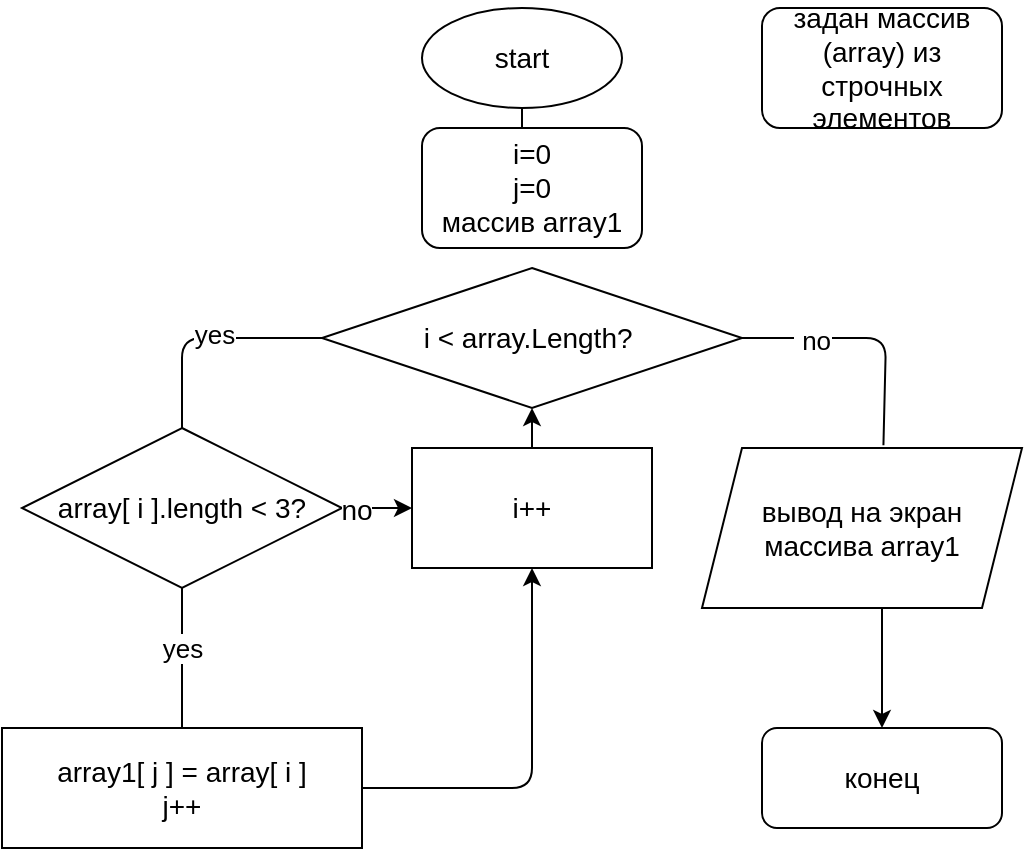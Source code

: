 <mxfile>
    <diagram id="61BKsy9LQkAfLYWqBqOR" name="Страница 1">
        <mxGraphModel dx="540" dy="478" grid="1" gridSize="10" guides="1" tooltips="1" connect="1" arrows="1" fold="1" page="1" pageScale="1" pageWidth="827" pageHeight="1169" math="0" shadow="0">
            <root>
                <mxCell id="0"/>
                <mxCell id="1" parent="0"/>
                <mxCell id="2" value="&lt;font style=&quot;font-size: 14px&quot;&gt;start&lt;/font&gt;" style="ellipse;whiteSpace=wrap;html=1;" vertex="1" parent="1">
                    <mxGeometry x="250" y="10" width="100" height="50" as="geometry"/>
                </mxCell>
                <mxCell id="3" value="&lt;font style=&quot;font-size: 14px&quot;&gt;задан массив (array) из строчных элементов&lt;/font&gt;" style="rounded=1;whiteSpace=wrap;html=1;" vertex="1" parent="1">
                    <mxGeometry x="420" y="10" width="120" height="60" as="geometry"/>
                </mxCell>
                <mxCell id="4" value="&lt;font style=&quot;font-size: 14px&quot;&gt;i=0&lt;br&gt;j=0&lt;br&gt;массив array1&lt;/font&gt;" style="rounded=1;whiteSpace=wrap;html=1;" vertex="1" parent="1">
                    <mxGeometry x="250" y="70" width="110" height="60" as="geometry"/>
                </mxCell>
                <mxCell id="5" value="&lt;font style=&quot;font-size: 14px&quot;&gt;i &amp;lt; array.Length?&amp;nbsp;&lt;/font&gt;" style="rhombus;whiteSpace=wrap;html=1;" vertex="1" parent="1">
                    <mxGeometry x="200" y="140" width="210" height="70" as="geometry"/>
                </mxCell>
                <mxCell id="6" value="" style="endArrow=none;html=1;entryX=0;entryY=0.5;entryDx=0;entryDy=0;exitX=0.5;exitY=0;exitDx=0;exitDy=0;" edge="1" parent="1" source="7" target="5">
                    <mxGeometry width="50" height="50" relative="1" as="geometry">
                        <mxPoint x="90" y="220" as="sourcePoint"/>
                        <mxPoint x="300" y="190" as="targetPoint"/>
                        <Array as="points">
                            <mxPoint x="130" y="175"/>
                        </Array>
                    </mxGeometry>
                </mxCell>
                <mxCell id="8" value="yes" style="edgeLabel;html=1;align=center;verticalAlign=middle;resizable=0;points=[];fontSize=13;" vertex="1" connectable="0" parent="6">
                    <mxGeometry x="0.058" y="2" relative="1" as="geometry">
                        <mxPoint as="offset"/>
                    </mxGeometry>
                </mxCell>
                <mxCell id="7" value="&lt;font style=&quot;font-size: 14px&quot;&gt;array[ i ].length &amp;lt; 3?&lt;/font&gt;" style="rhombus;whiteSpace=wrap;html=1;" vertex="1" parent="1">
                    <mxGeometry x="50" y="220" width="160" height="80" as="geometry"/>
                </mxCell>
                <mxCell id="9" value="" style="endArrow=none;html=1;entryX=0.5;entryY=1;entryDx=0;entryDy=0;exitX=0.5;exitY=0;exitDx=0;exitDy=0;" edge="1" parent="1" source="11" target="7">
                    <mxGeometry width="50" height="50" relative="1" as="geometry">
                        <mxPoint x="90" y="340" as="sourcePoint"/>
                        <mxPoint x="300" y="190" as="targetPoint"/>
                        <Array as="points">
                            <mxPoint x="130" y="320"/>
                        </Array>
                    </mxGeometry>
                </mxCell>
                <mxCell id="25" value="yes" style="edgeLabel;html=1;align=center;verticalAlign=middle;resizable=0;points=[];fontSize=13;" vertex="1" connectable="0" parent="9">
                    <mxGeometry x="0.143" relative="1" as="geometry">
                        <mxPoint as="offset"/>
                    </mxGeometry>
                </mxCell>
                <mxCell id="11" value="&lt;font style=&quot;font-size: 14px&quot;&gt;array1[ j ] = array[ i ]&lt;br&gt;j++&lt;/font&gt;" style="rounded=0;whiteSpace=wrap;html=1;" vertex="1" parent="1">
                    <mxGeometry x="40" y="370" width="180" height="60" as="geometry"/>
                </mxCell>
                <mxCell id="13" value="&lt;font style=&quot;font-size: 14px&quot;&gt;конец&lt;/font&gt;" style="rounded=1;whiteSpace=wrap;html=1;" vertex="1" parent="1">
                    <mxGeometry x="420" y="370" width="120" height="50" as="geometry"/>
                </mxCell>
                <mxCell id="16" value="&lt;font style=&quot;font-size: 14px&quot;&gt;i++&lt;/font&gt;" style="rounded=0;whiteSpace=wrap;html=1;" vertex="1" parent="1">
                    <mxGeometry x="245" y="230" width="120" height="60" as="geometry"/>
                </mxCell>
                <mxCell id="12" value="&lt;font style=&quot;font-size: 14px&quot;&gt;вывод на экран массива array1&lt;/font&gt;" style="shape=parallelogram;perimeter=parallelogramPerimeter;whiteSpace=wrap;html=1;fixedSize=1;" vertex="1" parent="1">
                    <mxGeometry x="390" y="230" width="160" height="80" as="geometry"/>
                </mxCell>
                <mxCell id="17" value="" style="edgeStyle=none;html=1;endArrow=none;entryX=0.567;entryY=-0.017;entryDx=0;entryDy=0;entryPerimeter=0;exitX=1;exitY=0.5;exitDx=0;exitDy=0;" edge="1" parent="1" source="5" target="12">
                    <mxGeometry relative="1" as="geometry">
                        <mxPoint x="410" y="175" as="sourcePoint"/>
                        <mxPoint x="480" y="330" as="targetPoint"/>
                        <Array as="points">
                            <mxPoint x="482" y="175"/>
                        </Array>
                    </mxGeometry>
                </mxCell>
                <mxCell id="18" value="&amp;nbsp;no" style="edgeLabel;html=1;align=center;verticalAlign=middle;resizable=0;points=[];fontSize=13;" vertex="1" connectable="0" parent="17">
                    <mxGeometry x="-0.448" y="-1" relative="1" as="geometry">
                        <mxPoint as="offset"/>
                    </mxGeometry>
                </mxCell>
                <mxCell id="20" value="" style="endArrow=classic;html=1;exitX=0.5;exitY=0;exitDx=0;exitDy=0;entryX=0.5;entryY=1;entryDx=0;entryDy=0;" edge="1" parent="1" source="16" target="5">
                    <mxGeometry width="50" height="50" relative="1" as="geometry">
                        <mxPoint x="250" y="230" as="sourcePoint"/>
                        <mxPoint x="300" y="220" as="targetPoint"/>
                    </mxGeometry>
                </mxCell>
                <mxCell id="21" value="" style="endArrow=classic;html=1;exitX=1;exitY=0.5;exitDx=0;exitDy=0;entryX=0;entryY=0.5;entryDx=0;entryDy=0;" edge="1" parent="1" source="7" target="16">
                    <mxGeometry width="50" height="50" relative="1" as="geometry">
                        <mxPoint x="250" y="230" as="sourcePoint"/>
                        <mxPoint x="300" y="180" as="targetPoint"/>
                    </mxGeometry>
                </mxCell>
                <mxCell id="26" value="no" style="edgeLabel;html=1;align=center;verticalAlign=middle;resizable=0;points=[];fontSize=14;" vertex="1" connectable="0" parent="21">
                    <mxGeometry x="-0.595" y="-1" relative="1" as="geometry">
                        <mxPoint as="offset"/>
                    </mxGeometry>
                </mxCell>
                <mxCell id="22" value="" style="endArrow=classic;html=1;entryX=0.5;entryY=0;entryDx=0;entryDy=0;" edge="1" parent="1" target="13">
                    <mxGeometry width="50" height="50" relative="1" as="geometry">
                        <mxPoint x="480" y="310" as="sourcePoint"/>
                        <mxPoint x="390" y="330" as="targetPoint"/>
                    </mxGeometry>
                </mxCell>
                <mxCell id="23" value="" style="endArrow=none;html=1;entryX=0.5;entryY=1;entryDx=0;entryDy=0;" edge="1" parent="1" target="2">
                    <mxGeometry width="50" height="50" relative="1" as="geometry">
                        <mxPoint x="300" y="70" as="sourcePoint"/>
                        <mxPoint x="240" y="40" as="targetPoint"/>
                    </mxGeometry>
                </mxCell>
                <mxCell id="24" value="" style="endArrow=none;html=1;exitX=0.5;exitY=1;exitDx=0;exitDy=0;" edge="1" parent="1" source="4">
                    <mxGeometry width="50" height="50" relative="1" as="geometry">
                        <mxPoint x="250" y="220" as="sourcePoint"/>
                        <mxPoint x="305" y="130" as="targetPoint"/>
                    </mxGeometry>
                </mxCell>
                <mxCell id="29" value="" style="endArrow=classic;html=1;fontSize=13;exitX=1;exitY=0.5;exitDx=0;exitDy=0;entryX=0.5;entryY=1;entryDx=0;entryDy=0;" edge="1" parent="1" source="11" target="16">
                    <mxGeometry width="50" height="50" relative="1" as="geometry">
                        <mxPoint x="245" y="420" as="sourcePoint"/>
                        <mxPoint x="320" y="360" as="targetPoint"/>
                        <Array as="points">
                            <mxPoint x="305" y="400"/>
                        </Array>
                    </mxGeometry>
                </mxCell>
            </root>
        </mxGraphModel>
    </diagram>
</mxfile>